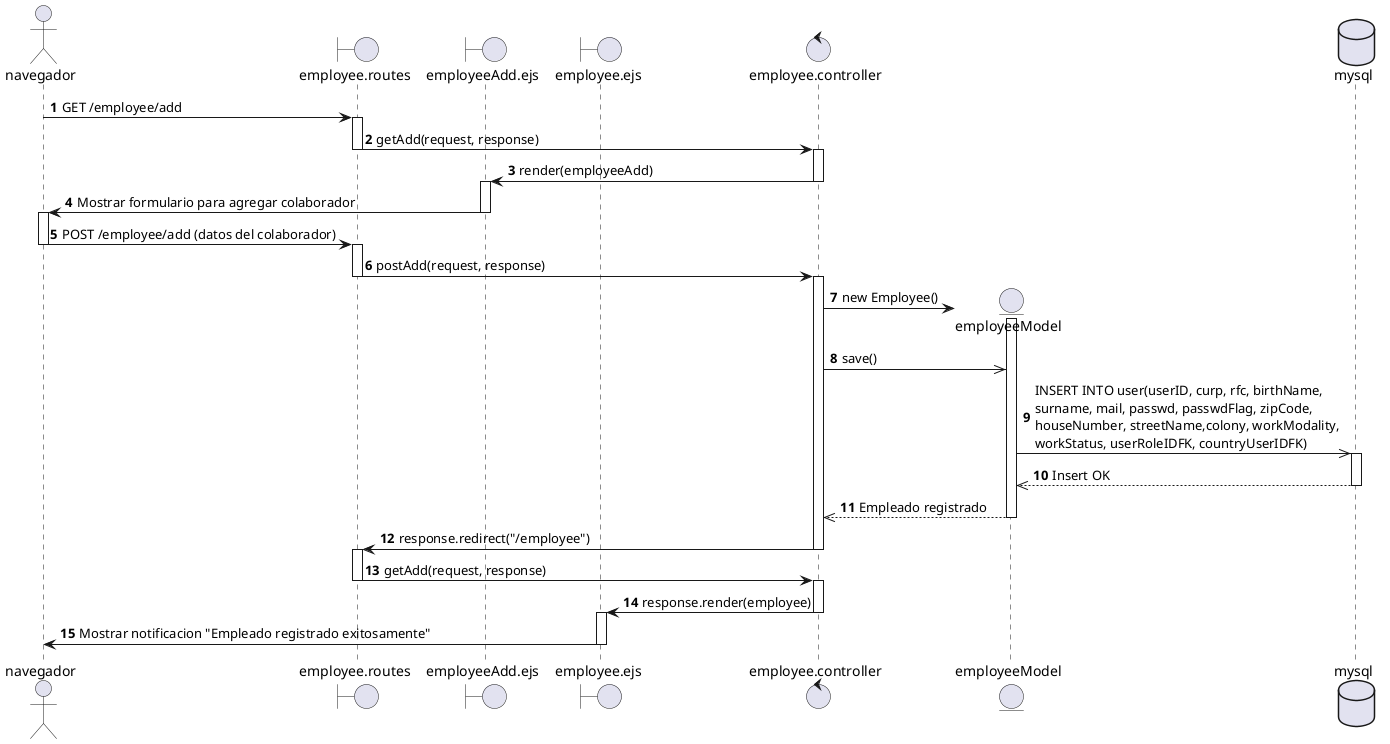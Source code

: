 @startuml CU01 - Super admin registra alta de empleado
actor navegador
boundary employee.routes
boundary employeeAdd.ejs
boundary employee.ejs
control employee.controller
entity employeeModel
database mysql

autonumber
navegador -> employee.routes : GET /employee/add
activate employee.routes

employee.routes -> employee.controller: getAdd(request, response)
deactivate employee.routes
activate employee.controller

employee.controller -> employeeAdd.ejs: render(employeeAdd)
deactivate employee.controller
activate employeeAdd.ejs

employeeAdd.ejs -> navegador : Mostrar formulario para agregar colaborador
deactivate employeeAdd.ejs
activate navegador

navegador -> employee.routes : POST /employee/add (datos del colaborador)
deactivate navegador
activate employee.routes

employee.routes -> employee.controller : postAdd(request, response)
deactivate employee.routes
activate employee.controller

create employeeModel
employee.controller -> employeeModel : new Employee()
activate employeeModel

employee.controller ->> employeeModel : save()

employeeModel ->> mysql : INSERT INTO user(userID, curp, rfc, birthName,\nsurname, mail, passwd, passwdFlag, zipCode,\nhouseNumber, streetName,colony, workModality,\nworkStatus, userRoleIDFK, countryUserIDFK)
activate mysql
mysql -->> employeeModel : Insert OK
deactivate mysql
employeeModel -->> employee.controller : Empleado registrado
deactivate employeeModel

employee.controller -> employee.routes : response.redirect("/employee")
deactivate employee.controller
activate employee.routes
employee.routes -> employee.controller : getAdd(request, response)
deactivate employee.routes
activate employee.controller

employee.controller -> employee.ejs : response.render(employee)
deactivate employee.controller
activate employee.ejs


employee.ejs -> navegador : Mostrar notificacion "Empleado registrado exitosamente"
deactivate employee.ejs
@enduml